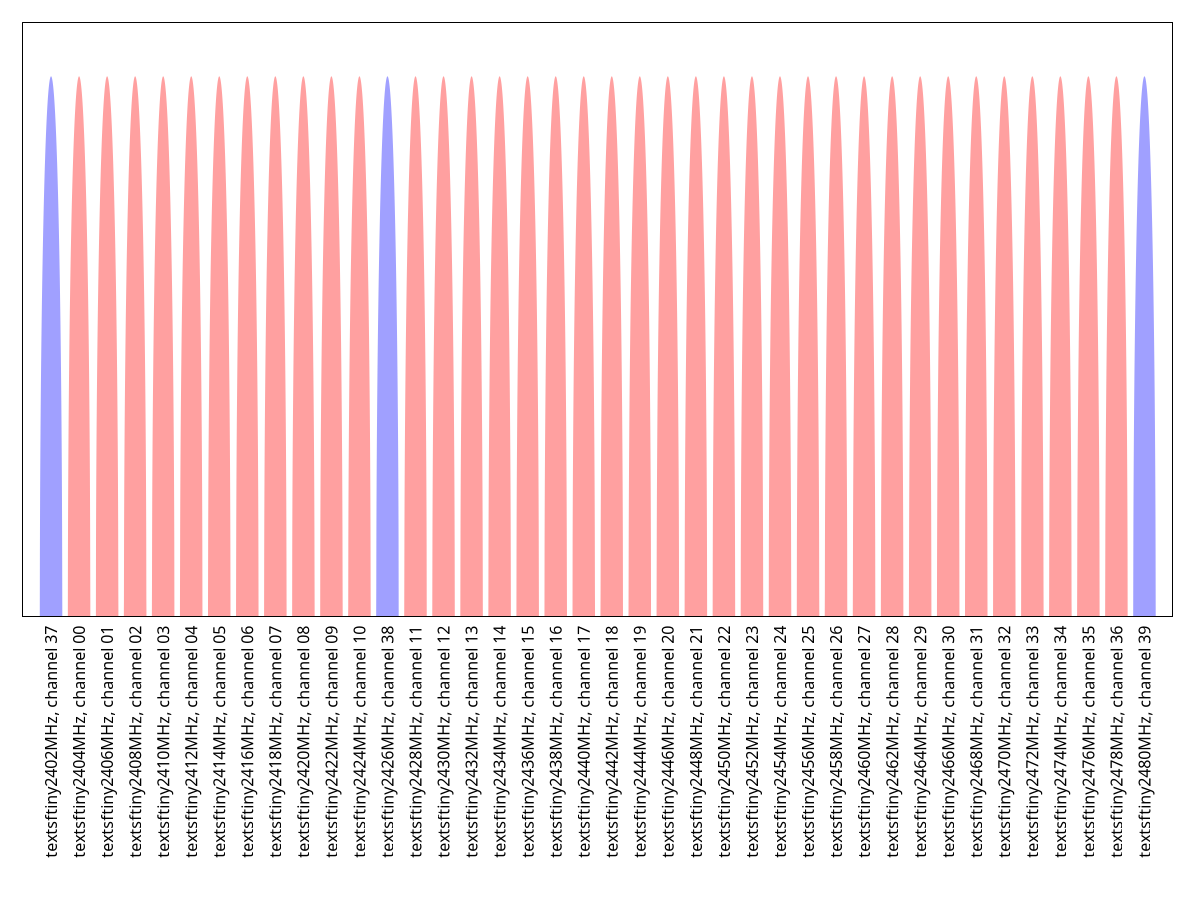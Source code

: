 set yrange [0:1.1]
set xrange [0:82]
set tic scale 0

set macros
ticstring = '('
do for [c=0:39] {
    channel = (c==0 ? 37 : c==12 ? 38 : c == 39 ? 39 : c < 12 ? c-1 : c-2)
        ticstring=  ticstring.\
                    '"\\textsf{\\tiny{'.(2402+c*2).'MHz, channel '.(channel < 10 ? '0' : '').channel.'}}" '.\
                    (c*2+2).', '
}
ticstring = ticstring.'"" 20000) rotate by 90 right'
set xtics @ticstring

unset ytics
unset key
set sample 10000
plot for [c=0:39] \
    f(x) = (1-((x-2-2*c)/.8)**2) \
    (f(x) > 0) ? sqrt(f(x)) : 0 \
    with filledcurves above y1=0 lw 0 lc rgb (c == 0 || c == 12 || c==39) ? '#A0A0FF' : '#FFA0A0';
